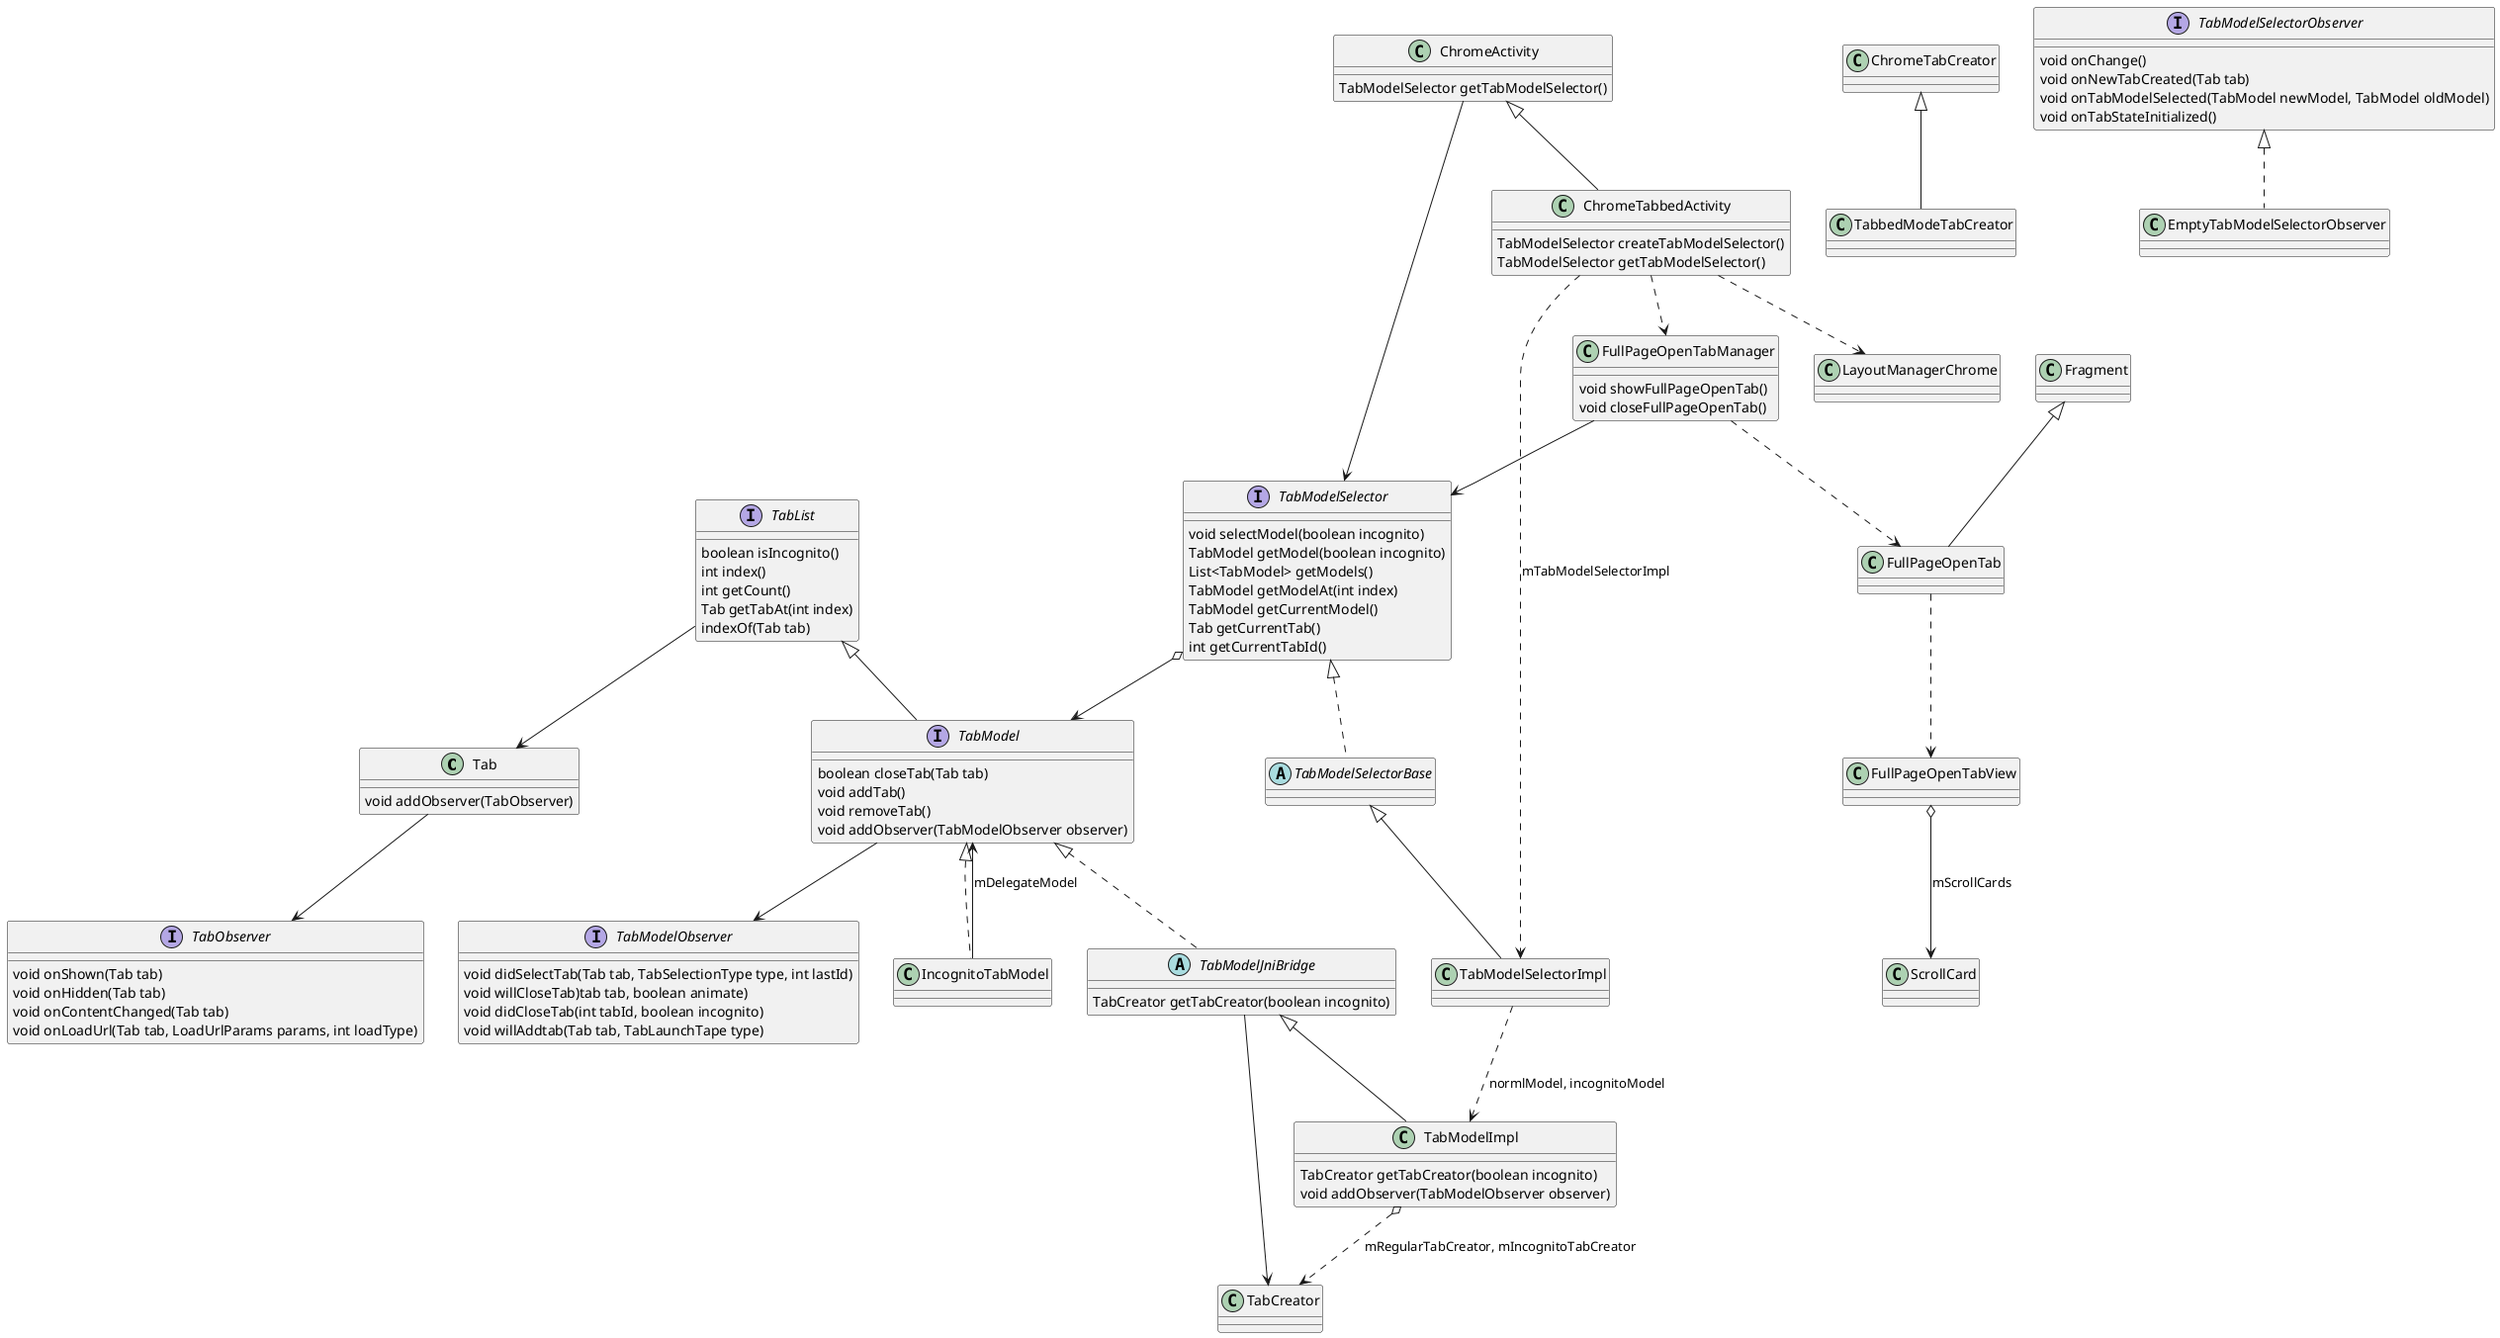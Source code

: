 <details>
<summary>Whale Tab List related classes</summary>
whale_tab_list
@startuml
/'-----start-----'/

class Tab {
  void addObserver(TabObserver)
}
Tab --> TabObserver

interface TabObserver {
  void onShown(Tab tab)
  void onHidden(Tab tab)
  void onContentChanged(Tab tab)
  void onLoadUrl(Tab tab, LoadUrlParams params, int loadType)
}

interface TabList {
  boolean isIncognito()
  int index()
  int getCount()
  Tab getTabAt(int index)
  indexOf(Tab tab)
}
TabList --> Tab

TabList <|-- TabModel
interface TabModel {
  boolean closeTab(Tab tab)
  void addTab()
  void removeTab()
  void addObserver(TabModelObserver observer)
}
TabModel --> TabModelObserver
interface TabModelObserver {
  void didSelectTab(Tab tab, TabSelectionType type, int lastId)
  void willCloseTab)tab tab, boolean animate)
  void didCloseTab(int tabId, boolean incognito)
  void willAddtab(Tab tab, TabLaunchTape type)
}

TabModel <|.. TabModelJniBridge
abstract class TabModelJniBridge {
  TabCreator getTabCreator(boolean incognito)
}
TabModelJniBridge --> TabCreator

TabModelJniBridge <|-- TabModelImpl
class TabModelImpl {
  TabCreator getTabCreator(boolean incognito)
  void addObserver(TabModelObserver observer)
}
TabModelImpl o..> TabCreator: mRegularTabCreator, mIncognitoTabCreator

TabModel <|.. IncognitoTabModel
IncognitoTabModel --> TabModel: mDelegateModel


TabModelSelector <|.. TabModelSelectorBase
abstract class TabModelSelectorBase
TabModelSelectorBase <|-- TabModelSelectorImpl
TabModelSelectorImpl ..> TabModelImpl: normlModel, incognitoModel

interface TabModelSelector {
  void selectModel(boolean incognito)
  TabModel getModel(boolean incognito)
  List<TabModel> getModels()
  TabModel getModelAt(int index)
  TabModel getCurrentModel()
  Tab getCurrentTab()
  int getCurrentTabId()
}
TabModelSelector o--> TabModel


interface TabModelObserver



/'
interface OverViewModeObserver {
  void onOverviewModeStartedShowing(boolean showToolbar);
  void onOverviewModeFinishedShowing();
  void onOverviewModeStartedHiding(boolean showToolbar, boolean delayAnimation);
  void onOverviewModeFinishedHiding();
}
OverViewModeObserver<|.. ChromeTabbedActivity
'/

class ChromeActivity {
  TabModelSelector getTabModelSelector()
}
ChromeActivity --> TabModelSelector

ChromeActivity <|-- ChromeTabbedActivity
class ChromeTabbedActivity {
  TabModelSelector createTabModelSelector()
  TabModelSelector getTabModelSelector()
}
ChromeTabbedActivity ..> TabModelSelectorImpl: mTabModelSelectorImpl
ChromeTabbedActivity ..> FullPageOpenTabManager
ChromeTabbedActivity ..> LayoutManagerChrome

class ChromeTabCreator
ChromeTabCreator <|-- TabbedModeTabCreator

interface TabModelSelectorObserver {
  void onChange()
  void onNewTabCreated(Tab tab)
  void onTabModelSelected(TabModel newModel, TabModel oldModel)
  void onTabStateInitialized()
}
TabModelSelectorObserver <|.. EmptyTabModelSelectorObserver


/'--Whale Stuffs--'/
Fragment <|-- FullPageOpenTab
FullPageOpenTab ..> FullPageOpenTabView
FullPageOpenTabView o--> ScrollCard: mScrollCards

class FullPageOpenTabManager {
  void showFullPageOpenTab()
  void closeFullPageOpenTab()
}
FullPageOpenTabManager ..> FullPageOpenTab
FullPageOpenTabManager --> TabModelSelector


/'-----end-----'/
@enduml
whale_tab_list
</details>
